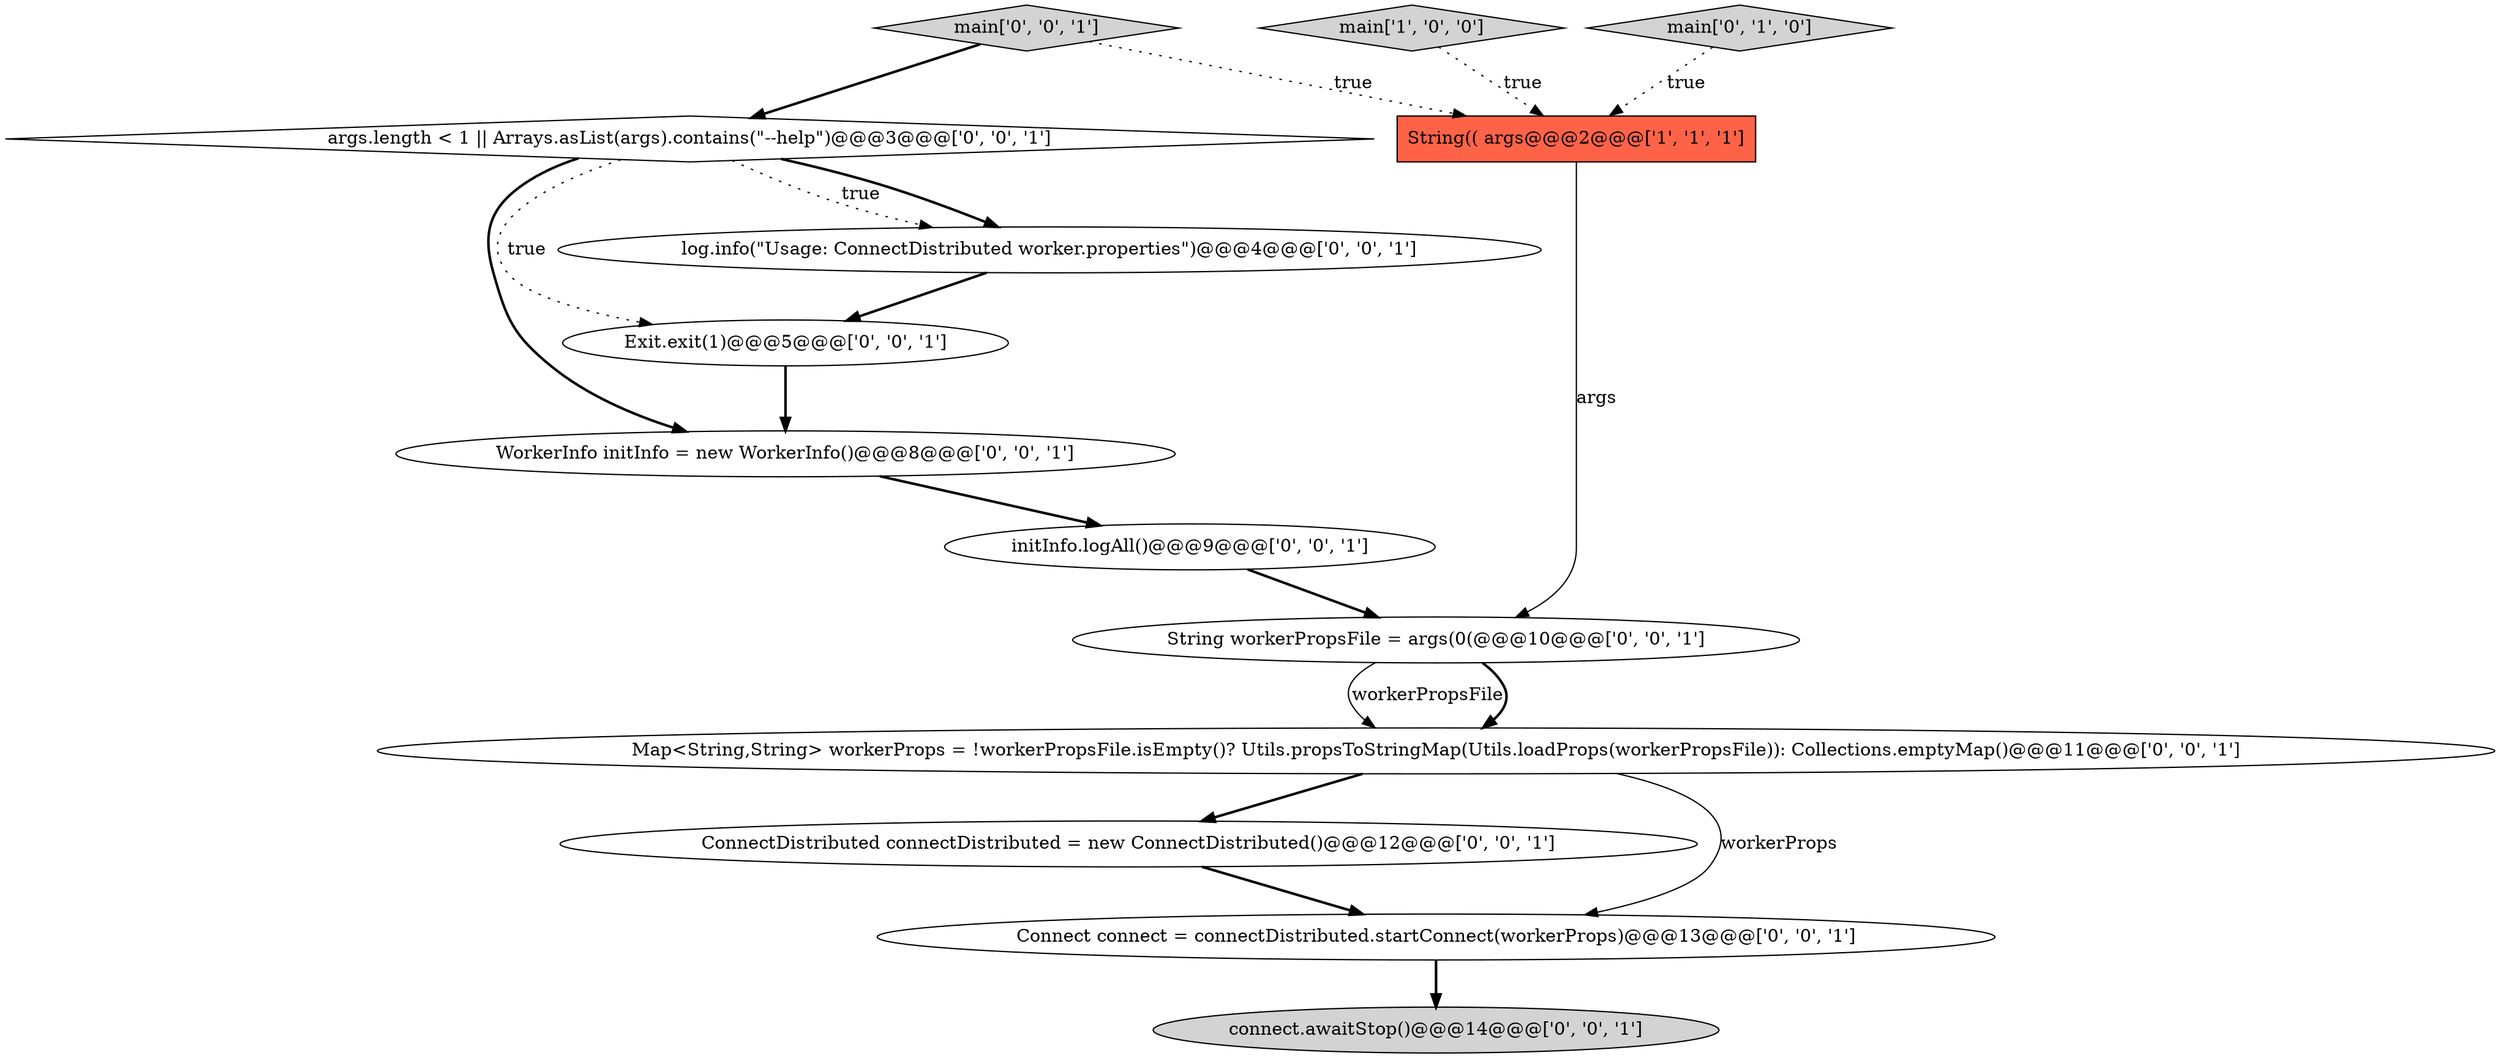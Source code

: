 digraph {
5 [style = filled, label = "args.length < 1 || Arrays.asList(args).contains(\"--help\")@@@3@@@['0', '0', '1']", fillcolor = white, shape = diamond image = "AAA0AAABBB3BBB"];
0 [style = filled, label = "String(( args@@@2@@@['1', '1', '1']", fillcolor = tomato, shape = box image = "AAA0AAABBB1BBB"];
7 [style = filled, label = "String workerPropsFile = args(0(@@@10@@@['0', '0', '1']", fillcolor = white, shape = ellipse image = "AAA0AAABBB3BBB"];
12 [style = filled, label = "connect.awaitStop()@@@14@@@['0', '0', '1']", fillcolor = lightgray, shape = ellipse image = "AAA0AAABBB3BBB"];
13 [style = filled, label = "main['0', '0', '1']", fillcolor = lightgray, shape = diamond image = "AAA0AAABBB3BBB"];
6 [style = filled, label = "WorkerInfo initInfo = new WorkerInfo()@@@8@@@['0', '0', '1']", fillcolor = white, shape = ellipse image = "AAA0AAABBB3BBB"];
9 [style = filled, label = "ConnectDistributed connectDistributed = new ConnectDistributed()@@@12@@@['0', '0', '1']", fillcolor = white, shape = ellipse image = "AAA0AAABBB3BBB"];
1 [style = filled, label = "main['1', '0', '0']", fillcolor = lightgray, shape = diamond image = "AAA0AAABBB1BBB"];
2 [style = filled, label = "main['0', '1', '0']", fillcolor = lightgray, shape = diamond image = "AAA0AAABBB2BBB"];
4 [style = filled, label = "Exit.exit(1)@@@5@@@['0', '0', '1']", fillcolor = white, shape = ellipse image = "AAA0AAABBB3BBB"];
8 [style = filled, label = "Connect connect = connectDistributed.startConnect(workerProps)@@@13@@@['0', '0', '1']", fillcolor = white, shape = ellipse image = "AAA0AAABBB3BBB"];
3 [style = filled, label = "initInfo.logAll()@@@9@@@['0', '0', '1']", fillcolor = white, shape = ellipse image = "AAA0AAABBB3BBB"];
10 [style = filled, label = "log.info(\"Usage: ConnectDistributed worker.properties\")@@@4@@@['0', '0', '1']", fillcolor = white, shape = ellipse image = "AAA0AAABBB3BBB"];
11 [style = filled, label = "Map<String,String> workerProps = !workerPropsFile.isEmpty()? Utils.propsToStringMap(Utils.loadProps(workerPropsFile)): Collections.emptyMap()@@@11@@@['0', '0', '1']", fillcolor = white, shape = ellipse image = "AAA0AAABBB3BBB"];
7->11 [style = solid, label="workerPropsFile"];
4->6 [style = bold, label=""];
2->0 [style = dotted, label="true"];
5->4 [style = dotted, label="true"];
5->10 [style = dotted, label="true"];
11->8 [style = solid, label="workerProps"];
11->9 [style = bold, label=""];
9->8 [style = bold, label=""];
10->4 [style = bold, label=""];
13->5 [style = bold, label=""];
8->12 [style = bold, label=""];
7->11 [style = bold, label=""];
5->10 [style = bold, label=""];
13->0 [style = dotted, label="true"];
6->3 [style = bold, label=""];
1->0 [style = dotted, label="true"];
3->7 [style = bold, label=""];
5->6 [style = bold, label=""];
0->7 [style = solid, label="args"];
}
